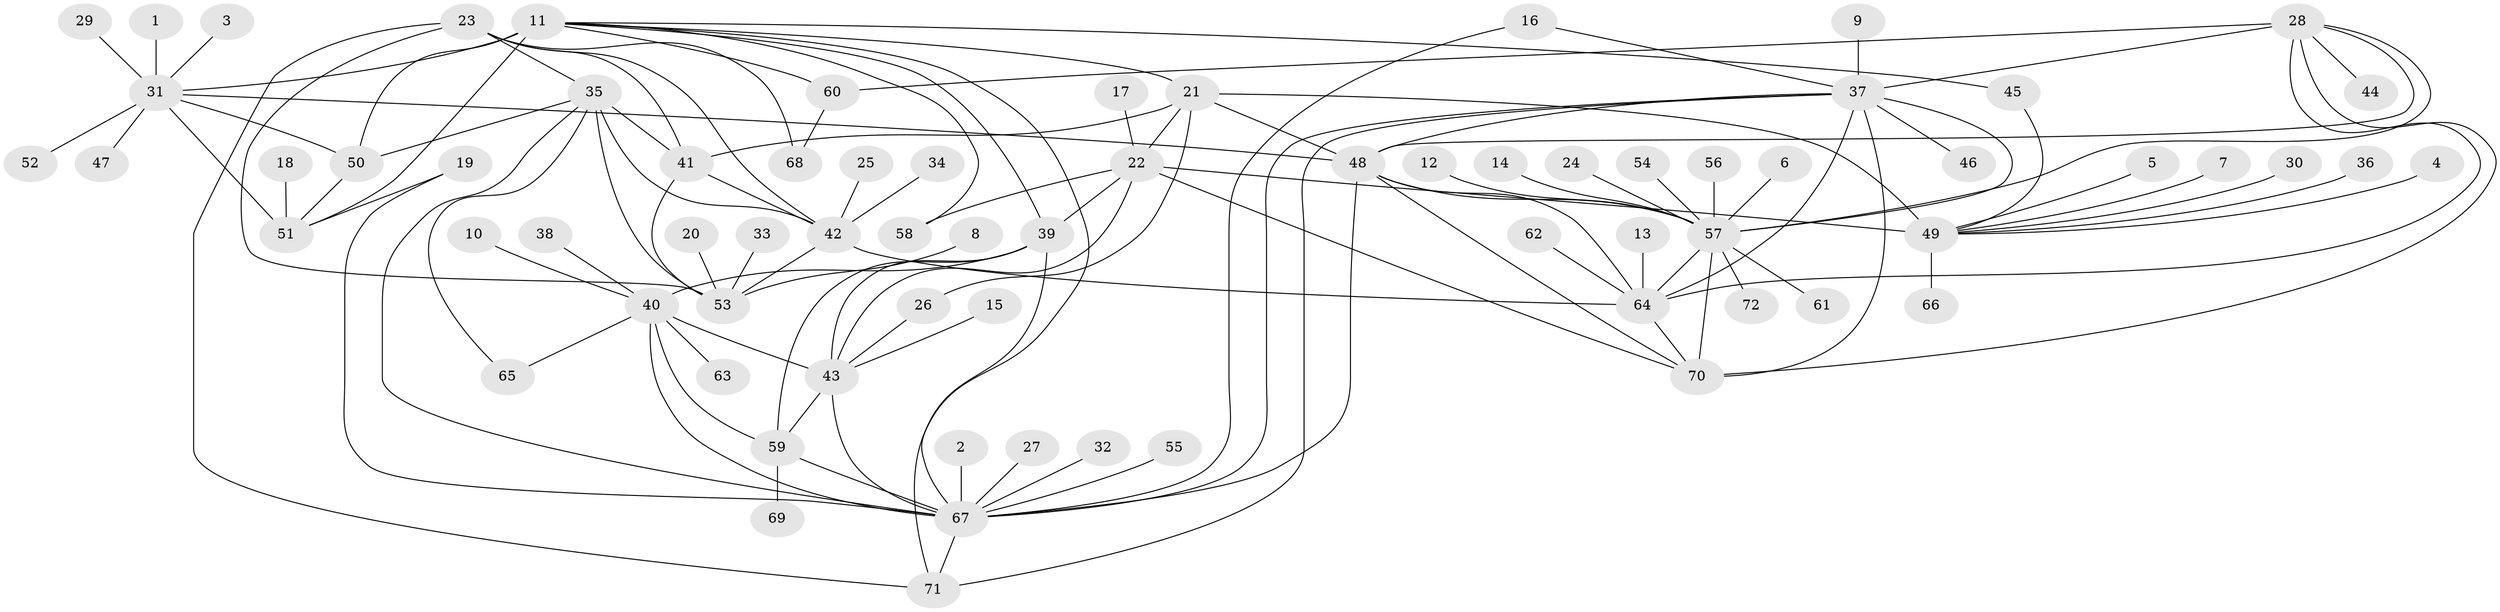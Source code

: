 // original degree distribution, {9: 0.04861111111111111, 7: 0.034722222222222224, 8: 0.034722222222222224, 18: 0.006944444444444444, 10: 0.041666666666666664, 6: 0.013888888888888888, 11: 0.041666666666666664, 12: 0.013888888888888888, 16: 0.006944444444444444, 3: 0.027777777777777776, 1: 0.5555555555555556, 2: 0.16666666666666666, 4: 0.006944444444444444}
// Generated by graph-tools (version 1.1) at 2025/02/03/09/25 03:02:35]
// undirected, 72 vertices, 117 edges
graph export_dot {
graph [start="1"]
  node [color=gray90,style=filled];
  1;
  2;
  3;
  4;
  5;
  6;
  7;
  8;
  9;
  10;
  11;
  12;
  13;
  14;
  15;
  16;
  17;
  18;
  19;
  20;
  21;
  22;
  23;
  24;
  25;
  26;
  27;
  28;
  29;
  30;
  31;
  32;
  33;
  34;
  35;
  36;
  37;
  38;
  39;
  40;
  41;
  42;
  43;
  44;
  45;
  46;
  47;
  48;
  49;
  50;
  51;
  52;
  53;
  54;
  55;
  56;
  57;
  58;
  59;
  60;
  61;
  62;
  63;
  64;
  65;
  66;
  67;
  68;
  69;
  70;
  71;
  72;
  1 -- 31 [weight=1.0];
  2 -- 67 [weight=1.0];
  3 -- 31 [weight=1.0];
  4 -- 49 [weight=1.0];
  5 -- 49 [weight=1.0];
  6 -- 57 [weight=1.0];
  7 -- 49 [weight=1.0];
  8 -- 53 [weight=1.0];
  9 -- 37 [weight=1.0];
  10 -- 40 [weight=1.0];
  11 -- 21 [weight=1.0];
  11 -- 31 [weight=6.0];
  11 -- 39 [weight=1.0];
  11 -- 45 [weight=1.0];
  11 -- 50 [weight=2.0];
  11 -- 51 [weight=2.0];
  11 -- 58 [weight=1.0];
  11 -- 60 [weight=1.0];
  11 -- 71 [weight=1.0];
  12 -- 57 [weight=1.0];
  13 -- 64 [weight=1.0];
  14 -- 57 [weight=1.0];
  15 -- 43 [weight=1.0];
  16 -- 37 [weight=1.0];
  16 -- 67 [weight=1.0];
  17 -- 22 [weight=1.0];
  18 -- 51 [weight=1.0];
  19 -- 51 [weight=1.0];
  19 -- 67 [weight=1.0];
  20 -- 53 [weight=1.0];
  21 -- 22 [weight=4.0];
  21 -- 26 [weight=1.0];
  21 -- 41 [weight=2.0];
  21 -- 48 [weight=1.0];
  21 -- 49 [weight=2.0];
  22 -- 39 [weight=1.0];
  22 -- 43 [weight=1.0];
  22 -- 49 [weight=8.0];
  22 -- 58 [weight=1.0];
  22 -- 70 [weight=1.0];
  23 -- 35 [weight=1.0];
  23 -- 41 [weight=3.0];
  23 -- 42 [weight=1.0];
  23 -- 53 [weight=1.0];
  23 -- 68 [weight=1.0];
  23 -- 71 [weight=1.0];
  24 -- 57 [weight=1.0];
  25 -- 42 [weight=1.0];
  26 -- 43 [weight=1.0];
  27 -- 67 [weight=1.0];
  28 -- 37 [weight=2.0];
  28 -- 44 [weight=1.0];
  28 -- 48 [weight=1.0];
  28 -- 57 [weight=1.0];
  28 -- 60 [weight=1.0];
  28 -- 64 [weight=1.0];
  28 -- 70 [weight=1.0];
  29 -- 31 [weight=1.0];
  30 -- 49 [weight=1.0];
  31 -- 47 [weight=1.0];
  31 -- 48 [weight=1.0];
  31 -- 50 [weight=3.0];
  31 -- 51 [weight=3.0];
  31 -- 52 [weight=1.0];
  32 -- 67 [weight=1.0];
  33 -- 53 [weight=1.0];
  34 -- 42 [weight=1.0];
  35 -- 41 [weight=3.0];
  35 -- 42 [weight=1.0];
  35 -- 50 [weight=1.0];
  35 -- 53 [weight=1.0];
  35 -- 65 [weight=1.0];
  35 -- 67 [weight=1.0];
  36 -- 49 [weight=1.0];
  37 -- 46 [weight=1.0];
  37 -- 48 [weight=2.0];
  37 -- 57 [weight=2.0];
  37 -- 64 [weight=2.0];
  37 -- 67 [weight=1.0];
  37 -- 70 [weight=2.0];
  37 -- 71 [weight=1.0];
  38 -- 40 [weight=1.0];
  39 -- 40 [weight=2.0];
  39 -- 43 [weight=2.0];
  39 -- 59 [weight=1.0];
  39 -- 67 [weight=1.0];
  40 -- 43 [weight=4.0];
  40 -- 59 [weight=2.0];
  40 -- 63 [weight=1.0];
  40 -- 65 [weight=1.0];
  40 -- 67 [weight=2.0];
  41 -- 42 [weight=3.0];
  41 -- 53 [weight=3.0];
  42 -- 53 [weight=1.0];
  42 -- 64 [weight=1.0];
  43 -- 59 [weight=2.0];
  43 -- 67 [weight=2.0];
  45 -- 49 [weight=1.0];
  48 -- 57 [weight=1.0];
  48 -- 64 [weight=1.0];
  48 -- 67 [weight=1.0];
  48 -- 70 [weight=1.0];
  49 -- 66 [weight=1.0];
  50 -- 51 [weight=1.0];
  54 -- 57 [weight=1.0];
  55 -- 67 [weight=1.0];
  56 -- 57 [weight=1.0];
  57 -- 61 [weight=1.0];
  57 -- 64 [weight=1.0];
  57 -- 70 [weight=1.0];
  57 -- 72 [weight=1.0];
  59 -- 67 [weight=1.0];
  59 -- 69 [weight=1.0];
  60 -- 68 [weight=1.0];
  62 -- 64 [weight=1.0];
  64 -- 70 [weight=1.0];
  67 -- 71 [weight=1.0];
}
